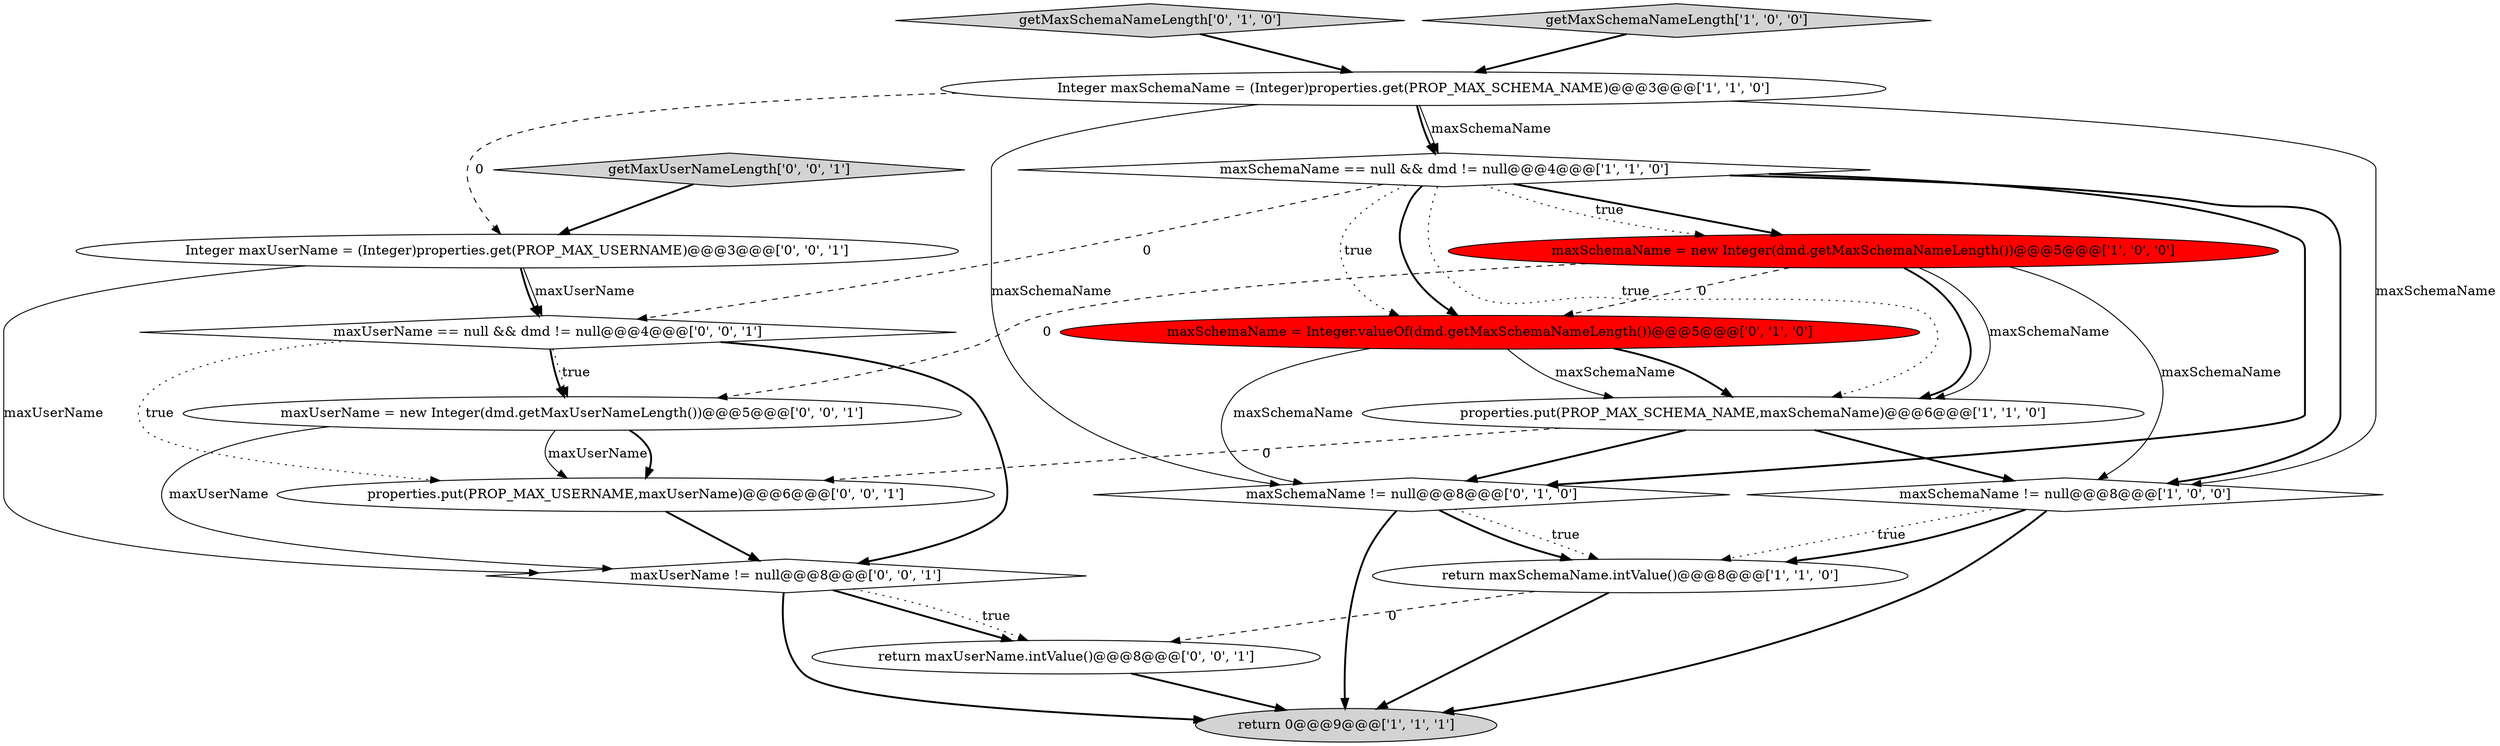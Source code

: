 digraph {
5 [style = filled, label = "maxSchemaName = new Integer(dmd.getMaxSchemaNameLength())@@@5@@@['1', '0', '0']", fillcolor = red, shape = ellipse image = "AAA1AAABBB1BBB"];
3 [style = filled, label = "maxSchemaName != null@@@8@@@['1', '0', '0']", fillcolor = white, shape = diamond image = "AAA0AAABBB1BBB"];
1 [style = filled, label = "maxSchemaName == null && dmd != null@@@4@@@['1', '1', '0']", fillcolor = white, shape = diamond image = "AAA0AAABBB1BBB"];
9 [style = filled, label = "getMaxSchemaNameLength['0', '1', '0']", fillcolor = lightgray, shape = diamond image = "AAA0AAABBB2BBB"];
8 [style = filled, label = "maxSchemaName != null@@@8@@@['0', '1', '0']", fillcolor = white, shape = diamond image = "AAA0AAABBB2BBB"];
6 [style = filled, label = "getMaxSchemaNameLength['1', '0', '0']", fillcolor = lightgray, shape = diamond image = "AAA0AAABBB1BBB"];
11 [style = filled, label = "maxUserName == null && dmd != null@@@4@@@['0', '0', '1']", fillcolor = white, shape = diamond image = "AAA0AAABBB3BBB"];
0 [style = filled, label = "properties.put(PROP_MAX_SCHEMA_NAME,maxSchemaName)@@@6@@@['1', '1', '0']", fillcolor = white, shape = ellipse image = "AAA0AAABBB1BBB"];
15 [style = filled, label = "properties.put(PROP_MAX_USERNAME,maxUserName)@@@6@@@['0', '0', '1']", fillcolor = white, shape = ellipse image = "AAA0AAABBB3BBB"];
16 [style = filled, label = "return maxUserName.intValue()@@@8@@@['0', '0', '1']", fillcolor = white, shape = ellipse image = "AAA0AAABBB3BBB"];
17 [style = filled, label = "Integer maxUserName = (Integer)properties.get(PROP_MAX_USERNAME)@@@3@@@['0', '0', '1']", fillcolor = white, shape = ellipse image = "AAA0AAABBB3BBB"];
4 [style = filled, label = "return 0@@@9@@@['1', '1', '1']", fillcolor = lightgray, shape = ellipse image = "AAA0AAABBB1BBB"];
10 [style = filled, label = "maxSchemaName = Integer.valueOf(dmd.getMaxSchemaNameLength())@@@5@@@['0', '1', '0']", fillcolor = red, shape = ellipse image = "AAA1AAABBB2BBB"];
14 [style = filled, label = "getMaxUserNameLength['0', '0', '1']", fillcolor = lightgray, shape = diamond image = "AAA0AAABBB3BBB"];
7 [style = filled, label = "return maxSchemaName.intValue()@@@8@@@['1', '1', '0']", fillcolor = white, shape = ellipse image = "AAA0AAABBB1BBB"];
13 [style = filled, label = "maxUserName = new Integer(dmd.getMaxUserNameLength())@@@5@@@['0', '0', '1']", fillcolor = white, shape = ellipse image = "AAA0AAABBB3BBB"];
2 [style = filled, label = "Integer maxSchemaName = (Integer)properties.get(PROP_MAX_SCHEMA_NAME)@@@3@@@['1', '1', '0']", fillcolor = white, shape = ellipse image = "AAA0AAABBB1BBB"];
12 [style = filled, label = "maxUserName != null@@@8@@@['0', '0', '1']", fillcolor = white, shape = diamond image = "AAA0AAABBB3BBB"];
1->5 [style = bold, label=""];
0->3 [style = bold, label=""];
10->8 [style = solid, label="maxSchemaName"];
5->13 [style = dashed, label="0"];
3->7 [style = dotted, label="true"];
1->8 [style = bold, label=""];
1->10 [style = dotted, label="true"];
13->15 [style = solid, label="maxUserName"];
9->2 [style = bold, label=""];
2->1 [style = bold, label=""];
7->16 [style = dashed, label="0"];
5->3 [style = solid, label="maxSchemaName"];
1->3 [style = bold, label=""];
17->12 [style = solid, label="maxUserName"];
0->15 [style = dashed, label="0"];
8->7 [style = dotted, label="true"];
14->17 [style = bold, label=""];
11->12 [style = bold, label=""];
12->16 [style = bold, label=""];
7->4 [style = bold, label=""];
11->13 [style = dotted, label="true"];
2->8 [style = solid, label="maxSchemaName"];
2->17 [style = dashed, label="0"];
3->4 [style = bold, label=""];
8->7 [style = bold, label=""];
6->2 [style = bold, label=""];
13->12 [style = solid, label="maxUserName"];
2->3 [style = solid, label="maxSchemaName"];
5->0 [style = bold, label=""];
3->7 [style = bold, label=""];
12->4 [style = bold, label=""];
2->1 [style = solid, label="maxSchemaName"];
10->0 [style = solid, label="maxSchemaName"];
12->16 [style = dotted, label="true"];
5->10 [style = dashed, label="0"];
1->11 [style = dashed, label="0"];
10->0 [style = bold, label=""];
11->13 [style = bold, label=""];
0->8 [style = bold, label=""];
5->0 [style = solid, label="maxSchemaName"];
15->12 [style = bold, label=""];
13->15 [style = bold, label=""];
1->0 [style = dotted, label="true"];
8->4 [style = bold, label=""];
16->4 [style = bold, label=""];
11->15 [style = dotted, label="true"];
1->10 [style = bold, label=""];
1->5 [style = dotted, label="true"];
17->11 [style = solid, label="maxUserName"];
17->11 [style = bold, label=""];
}
